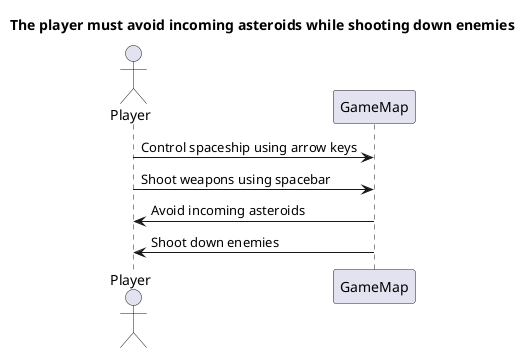 @startuml
title The player must avoid incoming asteroids while shooting down enemies

actor Player
participant GameMap

Player -> GameMap : Control spaceship using arrow keys
Player -> GameMap : Shoot weapons using spacebar
GameMap -> Player : Avoid incoming asteroids
GameMap -> Player : Shoot down enemies
@enduml

